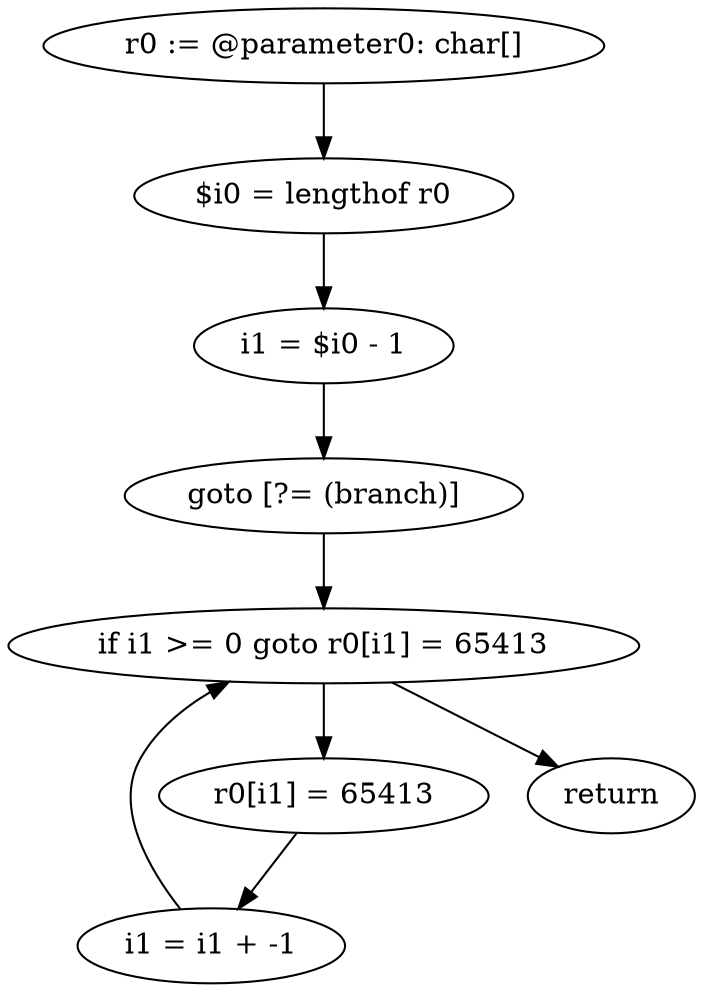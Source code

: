 digraph "unitGraph" {
    "r0 := @parameter0: char[]"
    "$i0 = lengthof r0"
    "i1 = $i0 - 1"
    "goto [?= (branch)]"
    "r0[i1] = 65413"
    "i1 = i1 + -1"
    "if i1 >= 0 goto r0[i1] = 65413"
    "return"
    "r0 := @parameter0: char[]"->"$i0 = lengthof r0";
    "$i0 = lengthof r0"->"i1 = $i0 - 1";
    "i1 = $i0 - 1"->"goto [?= (branch)]";
    "goto [?= (branch)]"->"if i1 >= 0 goto r0[i1] = 65413";
    "r0[i1] = 65413"->"i1 = i1 + -1";
    "i1 = i1 + -1"->"if i1 >= 0 goto r0[i1] = 65413";
    "if i1 >= 0 goto r0[i1] = 65413"->"return";
    "if i1 >= 0 goto r0[i1] = 65413"->"r0[i1] = 65413";
}
